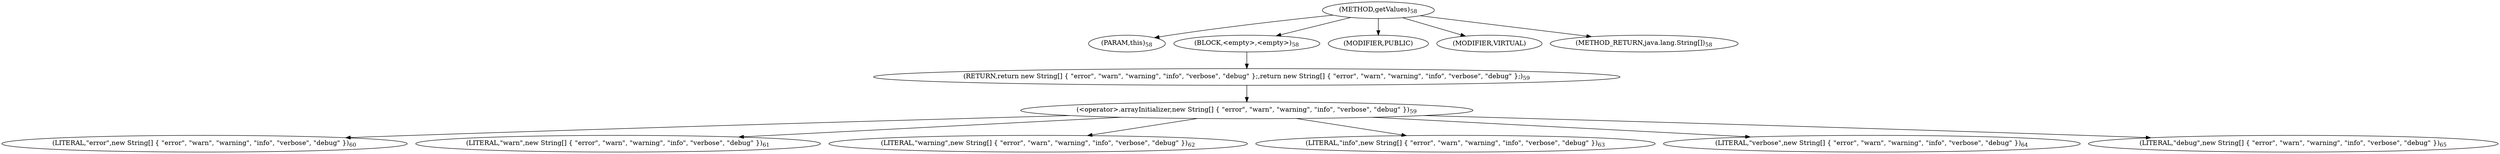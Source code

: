 digraph "getValues" {  
"47" [label = <(METHOD,getValues)<SUB>58</SUB>> ]
"48" [label = <(PARAM,this)<SUB>58</SUB>> ]
"49" [label = <(BLOCK,&lt;empty&gt;,&lt;empty&gt;)<SUB>58</SUB>> ]
"50" [label = <(RETURN,return new String[] { &quot;error&quot;, &quot;warn&quot;, &quot;warning&quot;, &quot;info&quot;, &quot;verbose&quot;, &quot;debug&quot; };,return new String[] { &quot;error&quot;, &quot;warn&quot;, &quot;warning&quot;, &quot;info&quot;, &quot;verbose&quot;, &quot;debug&quot; };)<SUB>59</SUB>> ]
"51" [label = <(&lt;operator&gt;.arrayInitializer,new String[] { &quot;error&quot;, &quot;warn&quot;, &quot;warning&quot;, &quot;info&quot;, &quot;verbose&quot;, &quot;debug&quot; })<SUB>59</SUB>> ]
"52" [label = <(LITERAL,&quot;error&quot;,new String[] { &quot;error&quot;, &quot;warn&quot;, &quot;warning&quot;, &quot;info&quot;, &quot;verbose&quot;, &quot;debug&quot; })<SUB>60</SUB>> ]
"53" [label = <(LITERAL,&quot;warn&quot;,new String[] { &quot;error&quot;, &quot;warn&quot;, &quot;warning&quot;, &quot;info&quot;, &quot;verbose&quot;, &quot;debug&quot; })<SUB>61</SUB>> ]
"54" [label = <(LITERAL,&quot;warning&quot;,new String[] { &quot;error&quot;, &quot;warn&quot;, &quot;warning&quot;, &quot;info&quot;, &quot;verbose&quot;, &quot;debug&quot; })<SUB>62</SUB>> ]
"55" [label = <(LITERAL,&quot;info&quot;,new String[] { &quot;error&quot;, &quot;warn&quot;, &quot;warning&quot;, &quot;info&quot;, &quot;verbose&quot;, &quot;debug&quot; })<SUB>63</SUB>> ]
"56" [label = <(LITERAL,&quot;verbose&quot;,new String[] { &quot;error&quot;, &quot;warn&quot;, &quot;warning&quot;, &quot;info&quot;, &quot;verbose&quot;, &quot;debug&quot; })<SUB>64</SUB>> ]
"57" [label = <(LITERAL,&quot;debug&quot;,new String[] { &quot;error&quot;, &quot;warn&quot;, &quot;warning&quot;, &quot;info&quot;, &quot;verbose&quot;, &quot;debug&quot; })<SUB>65</SUB>> ]
"58" [label = <(MODIFIER,PUBLIC)> ]
"59" [label = <(MODIFIER,VIRTUAL)> ]
"60" [label = <(METHOD_RETURN,java.lang.String[])<SUB>58</SUB>> ]
  "47" -> "48" 
  "47" -> "49" 
  "47" -> "58" 
  "47" -> "59" 
  "47" -> "60" 
  "49" -> "50" 
  "50" -> "51" 
  "51" -> "52" 
  "51" -> "53" 
  "51" -> "54" 
  "51" -> "55" 
  "51" -> "56" 
  "51" -> "57" 
}
